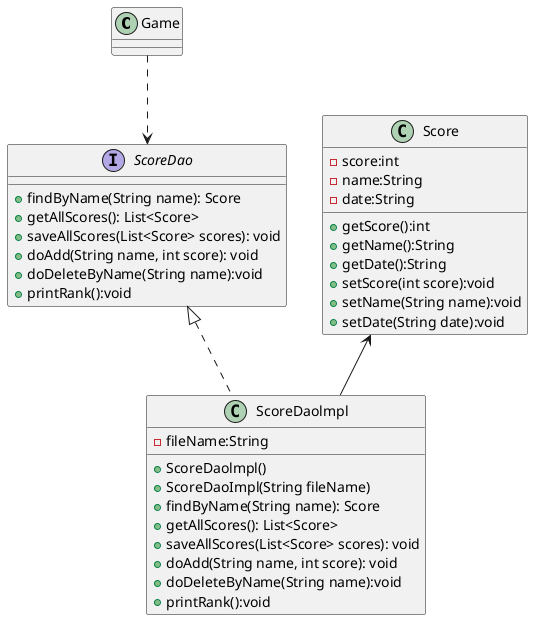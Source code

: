 @startuml
'https://plantuml.com/class-diagram
class Game {
}
Game ..> ScoreDao
class Score{
    - score:int
    - name:String
    - date:String
    + getScore():int
    + getName():String
    + getDate():String
    + setScore(int score):void
    + setName(String name):void
    + setDate(String date):void
}
Score<-- ScoreDaolmpl
interface ScoreDao{
    + findByName(String name): Score
    + getAllScores(): List<Score>
    + saveAllScores(List<Score> scores): void
    + doAdd(String name, int score): void
    + doDeleteByName(String name):void 
    + printRank():void
}

class ScoreDaolmpl implements ScoreDao{
    - fileName:String
    + ScoreDaolmpl()
    + ScoreDaoImpl(String fileName)
    + findByName(String name): Score
    + getAllScores(): List<Score>
    + saveAllScores(List<Score> scores): void
    + doAdd(String name, int score): void
    + doDeleteByName(String name):void 
    + printRank():void

}














@enduml